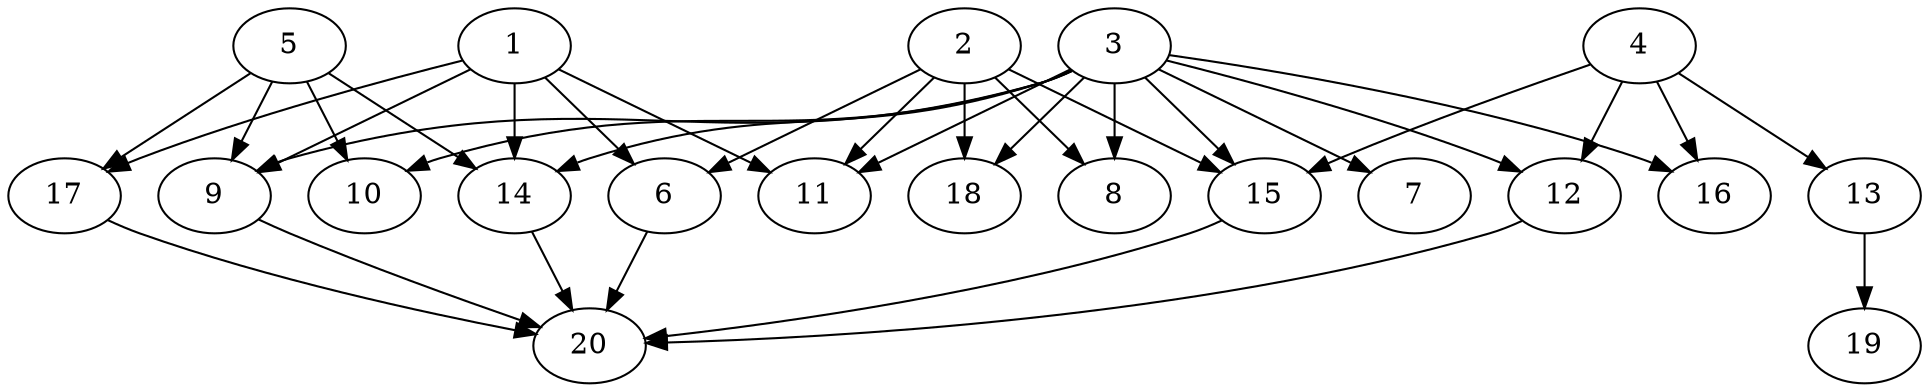 // DAG automatically generated by daggen at Wed Jul 24 21:21:55 2019
// ./daggen --dot -n 20 --ccr 0.3 --fat 0.8 --regular 0.5 --density 0.6 --mindata 5242880 --maxdata 52428800 
digraph G {
  1 [size="67099307", alpha="0.15", expect_size="20129792"] 
  1 -> 6 [size ="20129792"]
  1 -> 9 [size ="20129792"]
  1 -> 11 [size ="20129792"]
  1 -> 14 [size ="20129792"]
  1 -> 17 [size ="20129792"]
  2 [size="105902080", alpha="0.12", expect_size="31770624"] 
  2 -> 6 [size ="31770624"]
  2 -> 8 [size ="31770624"]
  2 -> 11 [size ="31770624"]
  2 -> 15 [size ="31770624"]
  2 -> 18 [size ="31770624"]
  3 [size="64494933", alpha="0.18", expect_size="19348480"] 
  3 -> 7 [size ="19348480"]
  3 -> 8 [size ="19348480"]
  3 -> 9 [size ="19348480"]
  3 -> 10 [size ="19348480"]
  3 -> 11 [size ="19348480"]
  3 -> 12 [size ="19348480"]
  3 -> 14 [size ="19348480"]
  3 -> 15 [size ="19348480"]
  3 -> 16 [size ="19348480"]
  3 -> 18 [size ="19348480"]
  4 [size="144401067", alpha="0.09", expect_size="43320320"] 
  4 -> 12 [size ="43320320"]
  4 -> 13 [size ="43320320"]
  4 -> 15 [size ="43320320"]
  4 -> 16 [size ="43320320"]
  5 [size="117944320", alpha="0.15", expect_size="35383296"] 
  5 -> 9 [size ="35383296"]
  5 -> 10 [size ="35383296"]
  5 -> 14 [size ="35383296"]
  5 -> 17 [size ="35383296"]
  6 [size="125095253", alpha="0.05", expect_size="37528576"] 
  6 -> 20 [size ="37528576"]
  7 [size="87606613", alpha="0.03", expect_size="26281984"] 
  8 [size="148657493", alpha="0.14", expect_size="44597248"] 
  9 [size="38492160", alpha="0.01", expect_size="11547648"] 
  9 -> 20 [size ="11547648"]
  10 [size="120244907", alpha="0.17", expect_size="36073472"] 
  11 [size="35447467", alpha="0.15", expect_size="10634240"] 
  12 [size="154688853", alpha="0.15", expect_size="46406656"] 
  12 -> 20 [size ="46406656"]
  13 [size="94470827", alpha="0.09", expect_size="28341248"] 
  13 -> 19 [size ="28341248"]
  14 [size="80428373", alpha="0.08", expect_size="24128512"] 
  14 -> 20 [size ="24128512"]
  15 [size="153695573", alpha="0.12", expect_size="46108672"] 
  15 -> 20 [size ="46108672"]
  16 [size="117094400", alpha="0.18", expect_size="35128320"] 
  17 [size="156016640", alpha="0.14", expect_size="46804992"] 
  17 -> 20 [size ="46804992"]
  18 [size="20896427", alpha="0.03", expect_size="6268928"] 
  19 [size="133901653", alpha="0.06", expect_size="40170496"] 
  20 [size="137857707", alpha="0.10", expect_size="41357312"] 
}
